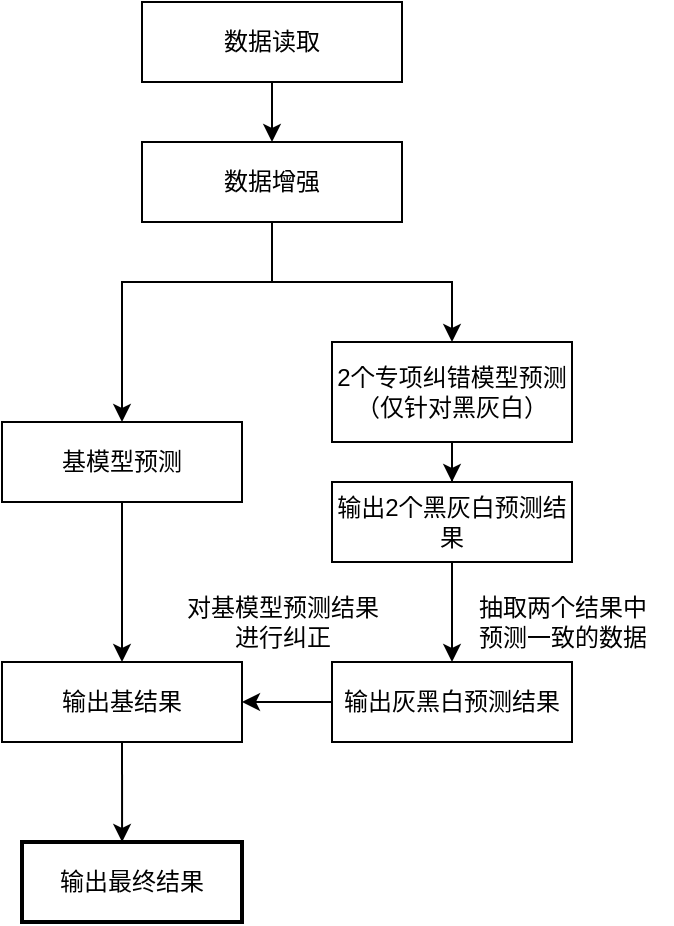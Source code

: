 <mxfile version="20.5.1" type="github">
  <diagram id="ztrk6C41VKz0y3JBxmpR" name="第 1 页">
    <mxGraphModel dx="1102" dy="582" grid="0" gridSize="10" guides="1" tooltips="1" connect="1" arrows="1" fold="1" page="1" pageScale="1" pageWidth="827" pageHeight="1169" math="0" shadow="0">
      <root>
        <mxCell id="0" />
        <mxCell id="1" parent="0" />
        <mxCell id="v_nW382A8O7cPtC-BspA-4" value="" style="edgeStyle=orthogonalEdgeStyle;rounded=0;orthogonalLoop=1;jettySize=auto;html=1;" parent="1" source="v_nW382A8O7cPtC-BspA-1" target="v_nW382A8O7cPtC-BspA-2" edge="1">
          <mxGeometry relative="1" as="geometry" />
        </mxCell>
        <mxCell id="v_nW382A8O7cPtC-BspA-1" value="数据读取" style="rounded=0;whiteSpace=wrap;html=1;" parent="1" vertex="1">
          <mxGeometry x="305" y="100" width="130" height="40" as="geometry" />
        </mxCell>
        <mxCell id="v_nW382A8O7cPtC-BspA-23" style="edgeStyle=orthogonalEdgeStyle;rounded=0;orthogonalLoop=1;jettySize=auto;html=1;entryX=0.5;entryY=0;entryDx=0;entryDy=0;" parent="1" source="v_nW382A8O7cPtC-BspA-2" target="v_nW382A8O7cPtC-BspA-7" edge="1">
          <mxGeometry relative="1" as="geometry">
            <Array as="points">
              <mxPoint x="370" y="240" />
              <mxPoint x="295" y="240" />
            </Array>
          </mxGeometry>
        </mxCell>
        <mxCell id="v_nW382A8O7cPtC-BspA-24" style="edgeStyle=orthogonalEdgeStyle;rounded=0;orthogonalLoop=1;jettySize=auto;html=1;" parent="1" source="v_nW382A8O7cPtC-BspA-2" target="v_nW382A8O7cPtC-BspA-15" edge="1">
          <mxGeometry relative="1" as="geometry">
            <Array as="points">
              <mxPoint x="370" y="240" />
              <mxPoint x="460" y="240" />
            </Array>
          </mxGeometry>
        </mxCell>
        <mxCell id="v_nW382A8O7cPtC-BspA-2" value="数据增强" style="rounded=0;whiteSpace=wrap;html=1;" parent="1" vertex="1">
          <mxGeometry x="305" y="170" width="130" height="40" as="geometry" />
        </mxCell>
        <mxCell id="v_nW382A8O7cPtC-BspA-10" value="" style="edgeStyle=orthogonalEdgeStyle;rounded=0;orthogonalLoop=1;jettySize=auto;html=1;" parent="1" source="v_nW382A8O7cPtC-BspA-7" target="v_nW382A8O7cPtC-BspA-9" edge="1">
          <mxGeometry relative="1" as="geometry">
            <Array as="points">
              <mxPoint x="295" y="370" />
              <mxPoint x="295" y="370" />
            </Array>
          </mxGeometry>
        </mxCell>
        <mxCell id="v_nW382A8O7cPtC-BspA-7" value="基模型预测" style="rounded=0;whiteSpace=wrap;html=1;" parent="1" vertex="1">
          <mxGeometry x="235" y="310" width="120" height="40" as="geometry" />
        </mxCell>
        <mxCell id="v_nW382A8O7cPtC-BspA-9" value="输出基结果" style="rounded=0;whiteSpace=wrap;html=1;" parent="1" vertex="1">
          <mxGeometry x="235" y="430" width="120" height="40" as="geometry" />
        </mxCell>
        <mxCell id="J7_sKY_6R6kmcWjidaE_-4" value="" style="edgeStyle=orthogonalEdgeStyle;rounded=0;orthogonalLoop=1;jettySize=auto;html=1;" parent="1" source="v_nW382A8O7cPtC-BspA-15" target="J7_sKY_6R6kmcWjidaE_-3" edge="1">
          <mxGeometry relative="1" as="geometry" />
        </mxCell>
        <mxCell id="v_nW382A8O7cPtC-BspA-15" value="2个专项纠错模型预测&lt;br&gt;（仅针对黑灰白）" style="rounded=0;whiteSpace=wrap;html=1;" parent="1" vertex="1">
          <mxGeometry x="400" y="270" width="120" height="50" as="geometry" />
        </mxCell>
        <mxCell id="v_nW382A8O7cPtC-BspA-25" value="抽取两个结果中&lt;br&gt;预测一致的数据" style="text;html=1;align=center;verticalAlign=middle;resizable=0;points=[];autosize=1;strokeColor=none;fillColor=none;" parent="1" vertex="1">
          <mxGeometry x="460" y="390" width="110" height="40" as="geometry" />
        </mxCell>
        <mxCell id="v_nW382A8O7cPtC-BspA-29" value="输出最终结果" style="whiteSpace=wrap;html=1;strokeWidth=2;" parent="1" vertex="1">
          <mxGeometry x="245" y="520" width="110" height="40" as="geometry" />
        </mxCell>
        <mxCell id="J7_sKY_6R6kmcWjidaE_-6" value="" style="edgeStyle=orthogonalEdgeStyle;rounded=0;orthogonalLoop=1;jettySize=auto;html=1;" parent="1" source="J7_sKY_6R6kmcWjidaE_-3" target="J7_sKY_6R6kmcWjidaE_-5" edge="1">
          <mxGeometry relative="1" as="geometry" />
        </mxCell>
        <mxCell id="J7_sKY_6R6kmcWjidaE_-3" value="输出2个黑灰白预测结果" style="rounded=0;whiteSpace=wrap;html=1;" parent="1" vertex="1">
          <mxGeometry x="400" y="340" width="120" height="40" as="geometry" />
        </mxCell>
        <mxCell id="J7_sKY_6R6kmcWjidaE_-14" value="" style="edgeStyle=orthogonalEdgeStyle;rounded=0;orthogonalLoop=1;jettySize=auto;html=1;" parent="1" source="J7_sKY_6R6kmcWjidaE_-5" target="v_nW382A8O7cPtC-BspA-9" edge="1">
          <mxGeometry relative="1" as="geometry" />
        </mxCell>
        <mxCell id="J7_sKY_6R6kmcWjidaE_-5" value="输出灰黑白预测结果" style="rounded=0;whiteSpace=wrap;html=1;" parent="1" vertex="1">
          <mxGeometry x="400" y="430" width="120" height="40" as="geometry" />
        </mxCell>
        <mxCell id="J7_sKY_6R6kmcWjidaE_-13" value="" style="endArrow=classic;html=1;rounded=0;entryX=0.455;entryY=0;entryDx=0;entryDy=0;exitX=0.5;exitY=1;exitDx=0;exitDy=0;entryPerimeter=0;" parent="1" source="v_nW382A8O7cPtC-BspA-9" target="v_nW382A8O7cPtC-BspA-29" edge="1">
          <mxGeometry width="50" height="50" relative="1" as="geometry">
            <mxPoint x="390" y="430" as="sourcePoint" />
            <mxPoint x="440" y="380" as="targetPoint" />
          </mxGeometry>
        </mxCell>
        <mxCell id="I4Xe06WqrUB3fofFhZH6-1" value="对基模型预测结果&lt;br&gt;进行纠正" style="text;html=1;align=center;verticalAlign=middle;resizable=0;points=[];autosize=1;strokeColor=none;fillColor=none;" vertex="1" parent="1">
          <mxGeometry x="315" y="390" width="120" height="40" as="geometry" />
        </mxCell>
      </root>
    </mxGraphModel>
  </diagram>
</mxfile>
